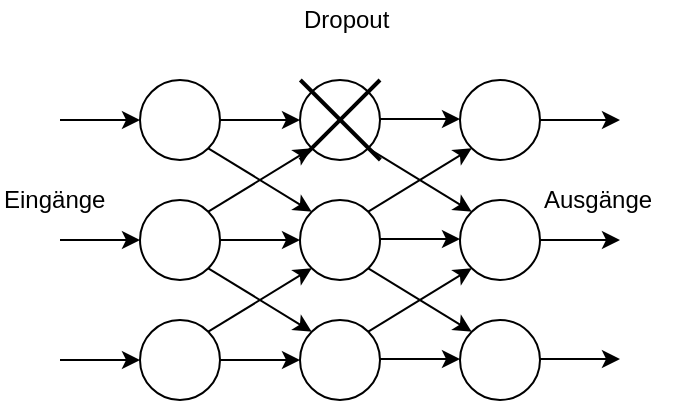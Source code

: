<mxfile version="12.1.0" type="device" pages="1"><diagram id="-CnKFo7MbB8SHHmdVDE3" name="Page-1"><mxGraphModel dx="670" dy="427" grid="1" gridSize="10" guides="1" tooltips="1" connect="1" arrows="1" fold="1" page="1" pageScale="1" pageWidth="850" pageHeight="1100" math="0" shadow="0"><root><mxCell id="0"/><mxCell id="1" parent="0"/><mxCell id="7-LBELHLy_iDIOVR6N4f-1" value="" style="ellipse;whiteSpace=wrap;html=1;aspect=fixed;" parent="1" vertex="1"><mxGeometry x="280" y="320" width="40" height="40" as="geometry"/></mxCell><mxCell id="7-LBELHLy_iDIOVR6N4f-4" value="" style="endArrow=classic;html=1;entryX=0;entryY=0.5;entryDx=0;entryDy=0;" parent="1" target="7-LBELHLy_iDIOVR6N4f-1" edge="1"><mxGeometry width="50" height="50" relative="1" as="geometry"><mxPoint x="240" y="340" as="sourcePoint"/><mxPoint x="220" y="390" as="targetPoint"/></mxGeometry></mxCell><mxCell id="7-LBELHLy_iDIOVR6N4f-27" value="Eingänge" style="text;html=1;resizable=0;points=[];autosize=1;align=left;verticalAlign=top;spacingTop=-4;" parent="1" vertex="1"><mxGeometry x="210" y="370" width="70" height="20" as="geometry"/></mxCell><mxCell id="7-LBELHLy_iDIOVR6N4f-29" value="" style="ellipse;whiteSpace=wrap;html=1;aspect=fixed;" parent="1" vertex="1"><mxGeometry x="360" y="320" width="40" height="40" as="geometry"/></mxCell><mxCell id="7-LBELHLy_iDIOVR6N4f-31" value="" style="ellipse;whiteSpace=wrap;html=1;aspect=fixed;" parent="1" vertex="1"><mxGeometry x="440" y="320" width="40" height="40" as="geometry"/></mxCell><mxCell id="7-LBELHLy_iDIOVR6N4f-32" value="" style="endArrow=classic;html=1;entryX=0;entryY=0.5;entryDx=0;entryDy=0;" parent="1" edge="1"><mxGeometry width="50" height="50" relative="1" as="geometry"><mxPoint x="320" y="340" as="sourcePoint"/><mxPoint x="360" y="340" as="targetPoint"/></mxGeometry></mxCell><mxCell id="7-LBELHLy_iDIOVR6N4f-33" value="" style="endArrow=classic;html=1;entryX=0;entryY=0.5;entryDx=0;entryDy=0;" parent="1" edge="1"><mxGeometry width="50" height="50" relative="1" as="geometry"><mxPoint x="400" y="339.5" as="sourcePoint"/><mxPoint x="440" y="339.5" as="targetPoint"/></mxGeometry></mxCell><mxCell id="7-LBELHLy_iDIOVR6N4f-34" value="" style="ellipse;whiteSpace=wrap;html=1;aspect=fixed;" parent="1" vertex="1"><mxGeometry x="280" y="380" width="40" height="40" as="geometry"/></mxCell><mxCell id="7-LBELHLy_iDIOVR6N4f-35" value="" style="endArrow=classic;html=1;entryX=0;entryY=0.5;entryDx=0;entryDy=0;" parent="1" target="7-LBELHLy_iDIOVR6N4f-34" edge="1"><mxGeometry width="50" height="50" relative="1" as="geometry"><mxPoint x="240" y="400" as="sourcePoint"/><mxPoint x="220" y="450" as="targetPoint"/></mxGeometry></mxCell><mxCell id="7-LBELHLy_iDIOVR6N4f-36" value="" style="ellipse;whiteSpace=wrap;html=1;aspect=fixed;" parent="1" vertex="1"><mxGeometry x="360" y="380" width="40" height="40" as="geometry"/></mxCell><mxCell id="7-LBELHLy_iDIOVR6N4f-37" value="" style="ellipse;whiteSpace=wrap;html=1;aspect=fixed;" parent="1" vertex="1"><mxGeometry x="440" y="380" width="40" height="40" as="geometry"/></mxCell><mxCell id="7-LBELHLy_iDIOVR6N4f-38" value="" style="endArrow=classic;html=1;entryX=0;entryY=0.5;entryDx=0;entryDy=0;" parent="1" edge="1"><mxGeometry width="50" height="50" relative="1" as="geometry"><mxPoint x="320" y="400" as="sourcePoint"/><mxPoint x="360" y="400" as="targetPoint"/></mxGeometry></mxCell><mxCell id="7-LBELHLy_iDIOVR6N4f-39" value="" style="endArrow=classic;html=1;entryX=0;entryY=0.5;entryDx=0;entryDy=0;" parent="1" edge="1"><mxGeometry width="50" height="50" relative="1" as="geometry"><mxPoint x="400" y="399.5" as="sourcePoint"/><mxPoint x="440" y="399.5" as="targetPoint"/></mxGeometry></mxCell><mxCell id="7-LBELHLy_iDIOVR6N4f-40" value="" style="ellipse;whiteSpace=wrap;html=1;aspect=fixed;" parent="1" vertex="1"><mxGeometry x="280" y="440" width="40" height="40" as="geometry"/></mxCell><mxCell id="7-LBELHLy_iDIOVR6N4f-41" value="" style="endArrow=classic;html=1;entryX=0;entryY=0.5;entryDx=0;entryDy=0;" parent="1" target="7-LBELHLy_iDIOVR6N4f-40" edge="1"><mxGeometry width="50" height="50" relative="1" as="geometry"><mxPoint x="240" y="460" as="sourcePoint"/><mxPoint x="220" y="510" as="targetPoint"/></mxGeometry></mxCell><mxCell id="7-LBELHLy_iDIOVR6N4f-42" value="" style="ellipse;whiteSpace=wrap;html=1;aspect=fixed;" parent="1" vertex="1"><mxGeometry x="360" y="440" width="40" height="40" as="geometry"/></mxCell><mxCell id="7-LBELHLy_iDIOVR6N4f-43" value="" style="ellipse;whiteSpace=wrap;html=1;aspect=fixed;" parent="1" vertex="1"><mxGeometry x="440" y="440" width="40" height="40" as="geometry"/></mxCell><mxCell id="7-LBELHLy_iDIOVR6N4f-44" value="" style="endArrow=classic;html=1;entryX=0;entryY=0.5;entryDx=0;entryDy=0;" parent="1" edge="1"><mxGeometry width="50" height="50" relative="1" as="geometry"><mxPoint x="320" y="460" as="sourcePoint"/><mxPoint x="360" y="460" as="targetPoint"/></mxGeometry></mxCell><mxCell id="7-LBELHLy_iDIOVR6N4f-45" value="" style="endArrow=classic;html=1;entryX=0;entryY=0.5;entryDx=0;entryDy=0;" parent="1" edge="1"><mxGeometry width="50" height="50" relative="1" as="geometry"><mxPoint x="400" y="459.5" as="sourcePoint"/><mxPoint x="440" y="459.5" as="targetPoint"/></mxGeometry></mxCell><mxCell id="7-LBELHLy_iDIOVR6N4f-46" value="" style="endArrow=classic;html=1;exitX=1;exitY=1;exitDx=0;exitDy=0;entryX=0;entryY=0;entryDx=0;entryDy=0;" parent="1" source="7-LBELHLy_iDIOVR6N4f-1" target="7-LBELHLy_iDIOVR6N4f-36" edge="1"><mxGeometry width="50" height="50" relative="1" as="geometry"><mxPoint x="150" y="550" as="sourcePoint"/><mxPoint x="210" y="540" as="targetPoint"/></mxGeometry></mxCell><mxCell id="7-LBELHLy_iDIOVR6N4f-54" value="" style="endArrow=classic;html=1;exitX=1;exitY=1;exitDx=0;exitDy=0;entryX=0;entryY=0;entryDx=0;entryDy=0;" parent="1" source="7-LBELHLy_iDIOVR6N4f-34" target="7-LBELHLy_iDIOVR6N4f-42" edge="1"><mxGeometry width="50" height="50" relative="1" as="geometry"><mxPoint x="314.142" y="410.142" as="sourcePoint"/><mxPoint x="365.858" y="441.858" as="targetPoint"/></mxGeometry></mxCell><mxCell id="7-LBELHLy_iDIOVR6N4f-55" value="" style="endArrow=classic;html=1;exitX=1;exitY=1;exitDx=0;exitDy=0;entryX=0;entryY=0;entryDx=0;entryDy=0;" parent="1" source="7-LBELHLy_iDIOVR6N4f-36" target="7-LBELHLy_iDIOVR6N4f-43" edge="1"><mxGeometry width="50" height="50" relative="1" as="geometry"><mxPoint x="334.142" y="374.142" as="sourcePoint"/><mxPoint x="385.858" y="405.858" as="targetPoint"/></mxGeometry></mxCell><mxCell id="7-LBELHLy_iDIOVR6N4f-56" value="" style="endArrow=classic;html=1;exitX=1;exitY=0;exitDx=0;exitDy=0;entryX=0;entryY=1;entryDx=0;entryDy=0;" parent="1" source="7-LBELHLy_iDIOVR6N4f-36" target="7-LBELHLy_iDIOVR6N4f-31" edge="1"><mxGeometry width="50" height="50" relative="1" as="geometry"><mxPoint x="344.142" y="384.142" as="sourcePoint"/><mxPoint x="395.858" y="415.858" as="targetPoint"/></mxGeometry></mxCell><mxCell id="7-LBELHLy_iDIOVR6N4f-59" value="" style="endArrow=classic;html=1;exitX=1;exitY=0;exitDx=0;exitDy=0;entryX=0;entryY=1;entryDx=0;entryDy=0;" parent="1" source="7-LBELHLy_iDIOVR6N4f-40" target="7-LBELHLy_iDIOVR6N4f-36" edge="1"><mxGeometry width="50" height="50" relative="1" as="geometry"><mxPoint x="354.142" y="394.142" as="sourcePoint"/><mxPoint x="405.858" y="425.858" as="targetPoint"/></mxGeometry></mxCell><mxCell id="7-LBELHLy_iDIOVR6N4f-60" value="" style="endArrow=classic;html=1;exitX=1;exitY=0;exitDx=0;exitDy=0;entryX=0;entryY=1;entryDx=0;entryDy=0;" parent="1" source="7-LBELHLy_iDIOVR6N4f-34" target="7-LBELHLy_iDIOVR6N4f-29" edge="1"><mxGeometry width="50" height="50" relative="1" as="geometry"><mxPoint x="364.142" y="404.142" as="sourcePoint"/><mxPoint x="415.858" y="435.858" as="targetPoint"/></mxGeometry></mxCell><mxCell id="7-LBELHLy_iDIOVR6N4f-61" value="" style="endArrow=classic;html=1;entryX=0;entryY=0.5;entryDx=0;entryDy=0;" parent="1" edge="1"><mxGeometry width="50" height="50" relative="1" as="geometry"><mxPoint x="480" y="340" as="sourcePoint"/><mxPoint x="520" y="340" as="targetPoint"/></mxGeometry></mxCell><mxCell id="7-LBELHLy_iDIOVR6N4f-62" value="" style="endArrow=classic;html=1;entryX=0;entryY=0.5;entryDx=0;entryDy=0;" parent="1" edge="1"><mxGeometry width="50" height="50" relative="1" as="geometry"><mxPoint x="480" y="400" as="sourcePoint"/><mxPoint x="520" y="400" as="targetPoint"/></mxGeometry></mxCell><mxCell id="7-LBELHLy_iDIOVR6N4f-63" value="" style="endArrow=classic;html=1;entryX=0;entryY=0.5;entryDx=0;entryDy=0;" parent="1" edge="1"><mxGeometry width="50" height="50" relative="1" as="geometry"><mxPoint x="480" y="459.5" as="sourcePoint"/><mxPoint x="520" y="459.5" as="targetPoint"/></mxGeometry></mxCell><mxCell id="7-LBELHLy_iDIOVR6N4f-64" value="Ausgänge" style="text;html=1;resizable=0;points=[];autosize=1;align=left;verticalAlign=top;spacingTop=-4;" parent="1" vertex="1"><mxGeometry x="480" y="370" width="70" height="20" as="geometry"/></mxCell><mxCell id="7-LBELHLy_iDIOVR6N4f-65" value="" style="endArrow=classic;html=1;exitX=1;exitY=0;exitDx=0;exitDy=0;entryX=0;entryY=1;entryDx=0;entryDy=0;" parent="1" source="7-LBELHLy_iDIOVR6N4f-42" target="7-LBELHLy_iDIOVR6N4f-37" edge="1"><mxGeometry width="50" height="50" relative="1" as="geometry"><mxPoint x="404.142" y="395.858" as="sourcePoint"/><mxPoint x="430" y="430" as="targetPoint"/></mxGeometry></mxCell><mxCell id="7-LBELHLy_iDIOVR6N4f-66" value="" style="endArrow=classic;html=1;exitX=1;exitY=1;exitDx=0;exitDy=0;entryX=0;entryY=0;entryDx=0;entryDy=0;" parent="1" source="7-LBELHLy_iDIOVR6N4f-29" target="7-LBELHLy_iDIOVR6N4f-37" edge="1"><mxGeometry width="50" height="50" relative="1" as="geometry"><mxPoint x="414.142" y="405.858" as="sourcePoint"/><mxPoint x="465.858" y="374.142" as="targetPoint"/></mxGeometry></mxCell><mxCell id="o4RA18qFfHvtiNHUceGG-2" value="" style="endArrow=none;html=1;strokeWidth=2;" edge="1" parent="1"><mxGeometry width="50" height="50" relative="1" as="geometry"><mxPoint x="360" y="360" as="sourcePoint"/><mxPoint x="400" y="320" as="targetPoint"/><Array as="points"><mxPoint x="380" y="340"/></Array></mxGeometry></mxCell><mxCell id="o4RA18qFfHvtiNHUceGG-4" value="" style="endArrow=none;html=1;shadow=0;strokeWidth=2;" edge="1" parent="1"><mxGeometry width="50" height="50" relative="1" as="geometry"><mxPoint x="400.167" y="360" as="sourcePoint"/><mxPoint x="360.167" y="320" as="targetPoint"/></mxGeometry></mxCell><mxCell id="o4RA18qFfHvtiNHUceGG-11" value="Dropout" style="text;html=1;resizable=0;points=[];autosize=1;align=left;verticalAlign=top;spacingTop=-4;" vertex="1" parent="1"><mxGeometry x="360" y="280" width="60" height="20" as="geometry"/></mxCell></root></mxGraphModel></diagram></mxfile>